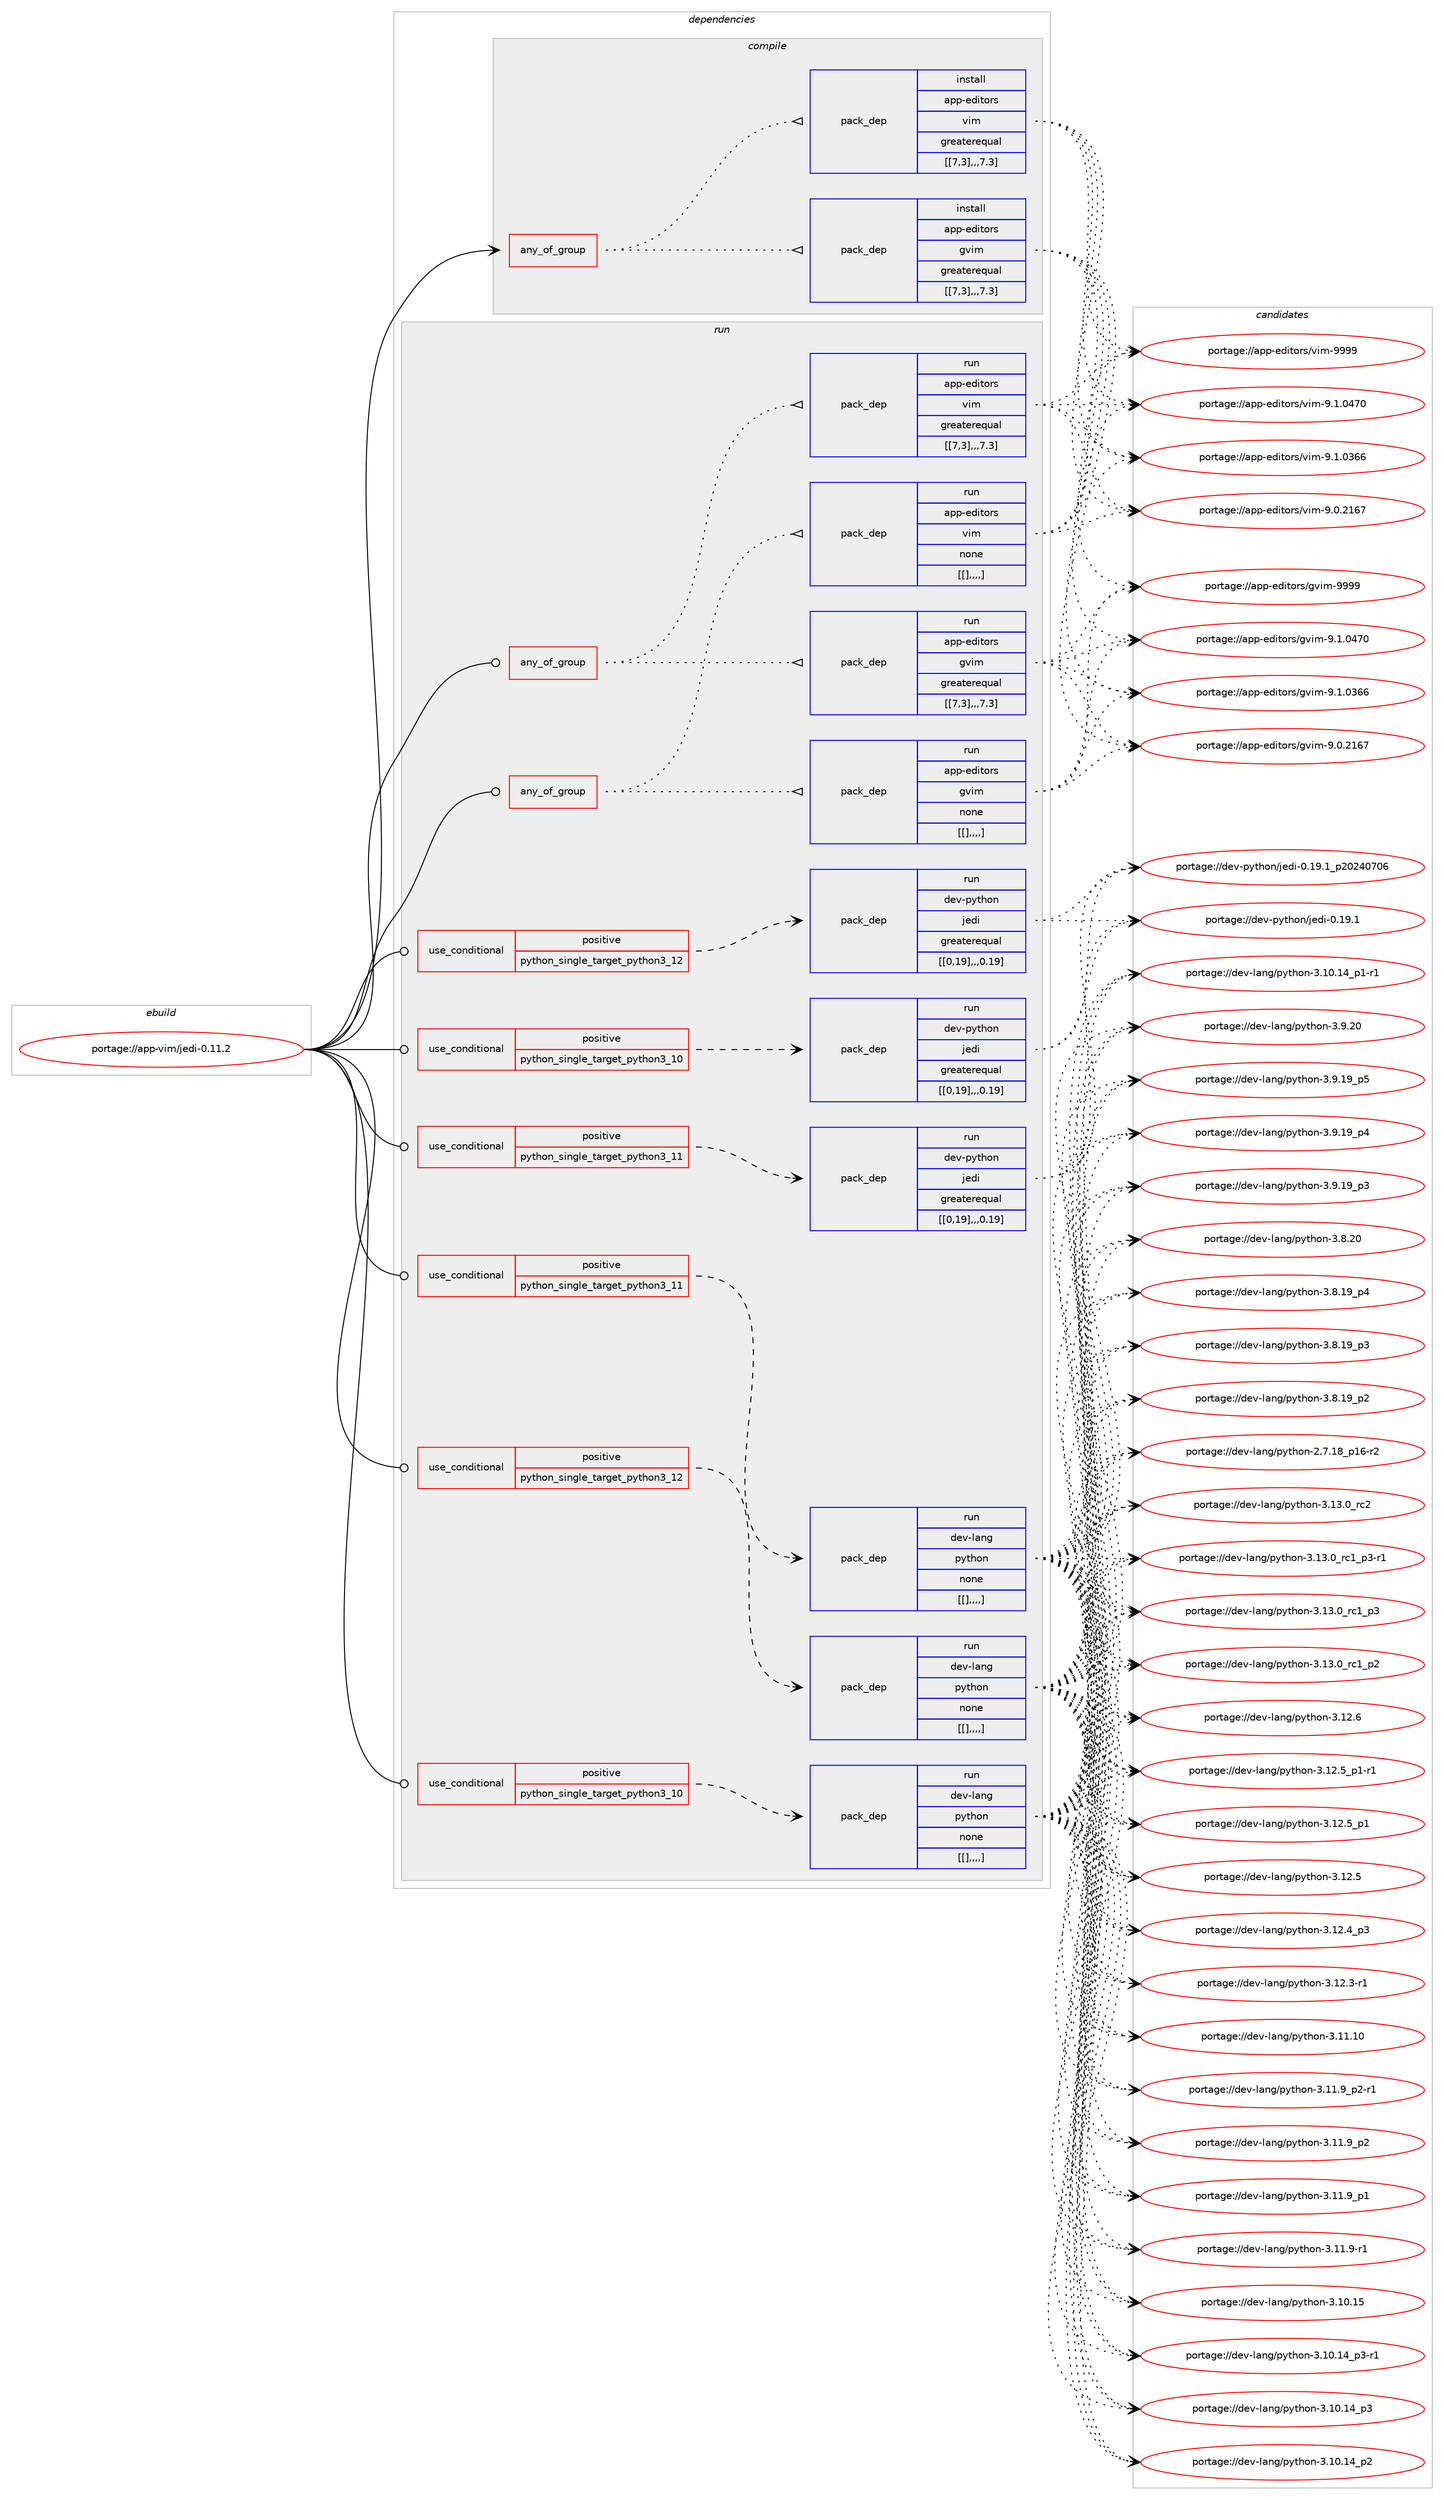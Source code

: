 digraph prolog {

# *************
# Graph options
# *************

newrank=true;
concentrate=true;
compound=true;
graph [rankdir=LR,fontname=Helvetica,fontsize=10,ranksep=1.5];#, ranksep=2.5, nodesep=0.2];
edge  [arrowhead=vee];
node  [fontname=Helvetica,fontsize=10];

# **********
# The ebuild
# **********

subgraph cluster_leftcol {
color=gray;
label=<<i>ebuild</i>>;
id [label="portage://app-vim/jedi-0.11.2", color=red, width=4, href="../app-vim/jedi-0.11.2.svg"];
}

# ****************
# The dependencies
# ****************

subgraph cluster_midcol {
color=gray;
label=<<i>dependencies</i>>;
subgraph cluster_compile {
fillcolor="#eeeeee";
style=filled;
label=<<i>compile</i>>;
subgraph any616 {
dependency61565 [label=<<TABLE BORDER="0" CELLBORDER="1" CELLSPACING="0" CELLPADDING="4"><TR><TD CELLPADDING="10">any_of_group</TD></TR></TABLE>>, shape=none, color=red];subgraph pack44422 {
dependency61566 [label=<<TABLE BORDER="0" CELLBORDER="1" CELLSPACING="0" CELLPADDING="4" WIDTH="220"><TR><TD ROWSPAN="6" CELLPADDING="30">pack_dep</TD></TR><TR><TD WIDTH="110">install</TD></TR><TR><TD>app-editors</TD></TR><TR><TD>vim</TD></TR><TR><TD>greaterequal</TD></TR><TR><TD>[[7,3],,,7.3]</TD></TR></TABLE>>, shape=none, color=blue];
}
dependency61565:e -> dependency61566:w [weight=20,style="dotted",arrowhead="oinv"];
subgraph pack44423 {
dependency61567 [label=<<TABLE BORDER="0" CELLBORDER="1" CELLSPACING="0" CELLPADDING="4" WIDTH="220"><TR><TD ROWSPAN="6" CELLPADDING="30">pack_dep</TD></TR><TR><TD WIDTH="110">install</TD></TR><TR><TD>app-editors</TD></TR><TR><TD>gvim</TD></TR><TR><TD>greaterequal</TD></TR><TR><TD>[[7,3],,,7.3]</TD></TR></TABLE>>, shape=none, color=blue];
}
dependency61565:e -> dependency61567:w [weight=20,style="dotted",arrowhead="oinv"];
}
id:e -> dependency61565:w [weight=20,style="solid",arrowhead="vee"];
}
subgraph cluster_compileandrun {
fillcolor="#eeeeee";
style=filled;
label=<<i>compile and run</i>>;
}
subgraph cluster_run {
fillcolor="#eeeeee";
style=filled;
label=<<i>run</i>>;
subgraph any617 {
dependency61568 [label=<<TABLE BORDER="0" CELLBORDER="1" CELLSPACING="0" CELLPADDING="4"><TR><TD CELLPADDING="10">any_of_group</TD></TR></TABLE>>, shape=none, color=red];subgraph pack44424 {
dependency61569 [label=<<TABLE BORDER="0" CELLBORDER="1" CELLSPACING="0" CELLPADDING="4" WIDTH="220"><TR><TD ROWSPAN="6" CELLPADDING="30">pack_dep</TD></TR><TR><TD WIDTH="110">run</TD></TR><TR><TD>app-editors</TD></TR><TR><TD>vim</TD></TR><TR><TD>greaterequal</TD></TR><TR><TD>[[7,3],,,7.3]</TD></TR></TABLE>>, shape=none, color=blue];
}
dependency61568:e -> dependency61569:w [weight=20,style="dotted",arrowhead="oinv"];
subgraph pack44425 {
dependency61570 [label=<<TABLE BORDER="0" CELLBORDER="1" CELLSPACING="0" CELLPADDING="4" WIDTH="220"><TR><TD ROWSPAN="6" CELLPADDING="30">pack_dep</TD></TR><TR><TD WIDTH="110">run</TD></TR><TR><TD>app-editors</TD></TR><TR><TD>gvim</TD></TR><TR><TD>greaterequal</TD></TR><TR><TD>[[7,3],,,7.3]</TD></TR></TABLE>>, shape=none, color=blue];
}
dependency61568:e -> dependency61570:w [weight=20,style="dotted",arrowhead="oinv"];
}
id:e -> dependency61568:w [weight=20,style="solid",arrowhead="odot"];
subgraph any618 {
dependency61571 [label=<<TABLE BORDER="0" CELLBORDER="1" CELLSPACING="0" CELLPADDING="4"><TR><TD CELLPADDING="10">any_of_group</TD></TR></TABLE>>, shape=none, color=red];subgraph pack44426 {
dependency61572 [label=<<TABLE BORDER="0" CELLBORDER="1" CELLSPACING="0" CELLPADDING="4" WIDTH="220"><TR><TD ROWSPAN="6" CELLPADDING="30">pack_dep</TD></TR><TR><TD WIDTH="110">run</TD></TR><TR><TD>app-editors</TD></TR><TR><TD>vim</TD></TR><TR><TD>none</TD></TR><TR><TD>[[],,,,]</TD></TR></TABLE>>, shape=none, color=blue];
}
dependency61571:e -> dependency61572:w [weight=20,style="dotted",arrowhead="oinv"];
subgraph pack44427 {
dependency61573 [label=<<TABLE BORDER="0" CELLBORDER="1" CELLSPACING="0" CELLPADDING="4" WIDTH="220"><TR><TD ROWSPAN="6" CELLPADDING="30">pack_dep</TD></TR><TR><TD WIDTH="110">run</TD></TR><TR><TD>app-editors</TD></TR><TR><TD>gvim</TD></TR><TR><TD>none</TD></TR><TR><TD>[[],,,,]</TD></TR></TABLE>>, shape=none, color=blue];
}
dependency61571:e -> dependency61573:w [weight=20,style="dotted",arrowhead="oinv"];
}
id:e -> dependency61571:w [weight=20,style="solid",arrowhead="odot"];
subgraph cond16458 {
dependency61574 [label=<<TABLE BORDER="0" CELLBORDER="1" CELLSPACING="0" CELLPADDING="4"><TR><TD ROWSPAN="3" CELLPADDING="10">use_conditional</TD></TR><TR><TD>positive</TD></TR><TR><TD>python_single_target_python3_10</TD></TR></TABLE>>, shape=none, color=red];
subgraph pack44428 {
dependency61575 [label=<<TABLE BORDER="0" CELLBORDER="1" CELLSPACING="0" CELLPADDING="4" WIDTH="220"><TR><TD ROWSPAN="6" CELLPADDING="30">pack_dep</TD></TR><TR><TD WIDTH="110">run</TD></TR><TR><TD>dev-lang</TD></TR><TR><TD>python</TD></TR><TR><TD>none</TD></TR><TR><TD>[[],,,,]</TD></TR></TABLE>>, shape=none, color=blue];
}
dependency61574:e -> dependency61575:w [weight=20,style="dashed",arrowhead="vee"];
}
id:e -> dependency61574:w [weight=20,style="solid",arrowhead="odot"];
subgraph cond16459 {
dependency61576 [label=<<TABLE BORDER="0" CELLBORDER="1" CELLSPACING="0" CELLPADDING="4"><TR><TD ROWSPAN="3" CELLPADDING="10">use_conditional</TD></TR><TR><TD>positive</TD></TR><TR><TD>python_single_target_python3_10</TD></TR></TABLE>>, shape=none, color=red];
subgraph pack44429 {
dependency61577 [label=<<TABLE BORDER="0" CELLBORDER="1" CELLSPACING="0" CELLPADDING="4" WIDTH="220"><TR><TD ROWSPAN="6" CELLPADDING="30">pack_dep</TD></TR><TR><TD WIDTH="110">run</TD></TR><TR><TD>dev-python</TD></TR><TR><TD>jedi</TD></TR><TR><TD>greaterequal</TD></TR><TR><TD>[[0,19],,,0.19]</TD></TR></TABLE>>, shape=none, color=blue];
}
dependency61576:e -> dependency61577:w [weight=20,style="dashed",arrowhead="vee"];
}
id:e -> dependency61576:w [weight=20,style="solid",arrowhead="odot"];
subgraph cond16460 {
dependency61578 [label=<<TABLE BORDER="0" CELLBORDER="1" CELLSPACING="0" CELLPADDING="4"><TR><TD ROWSPAN="3" CELLPADDING="10">use_conditional</TD></TR><TR><TD>positive</TD></TR><TR><TD>python_single_target_python3_11</TD></TR></TABLE>>, shape=none, color=red];
subgraph pack44430 {
dependency61579 [label=<<TABLE BORDER="0" CELLBORDER="1" CELLSPACING="0" CELLPADDING="4" WIDTH="220"><TR><TD ROWSPAN="6" CELLPADDING="30">pack_dep</TD></TR><TR><TD WIDTH="110">run</TD></TR><TR><TD>dev-lang</TD></TR><TR><TD>python</TD></TR><TR><TD>none</TD></TR><TR><TD>[[],,,,]</TD></TR></TABLE>>, shape=none, color=blue];
}
dependency61578:e -> dependency61579:w [weight=20,style="dashed",arrowhead="vee"];
}
id:e -> dependency61578:w [weight=20,style="solid",arrowhead="odot"];
subgraph cond16461 {
dependency61580 [label=<<TABLE BORDER="0" CELLBORDER="1" CELLSPACING="0" CELLPADDING="4"><TR><TD ROWSPAN="3" CELLPADDING="10">use_conditional</TD></TR><TR><TD>positive</TD></TR><TR><TD>python_single_target_python3_11</TD></TR></TABLE>>, shape=none, color=red];
subgraph pack44431 {
dependency61581 [label=<<TABLE BORDER="0" CELLBORDER="1" CELLSPACING="0" CELLPADDING="4" WIDTH="220"><TR><TD ROWSPAN="6" CELLPADDING="30">pack_dep</TD></TR><TR><TD WIDTH="110">run</TD></TR><TR><TD>dev-python</TD></TR><TR><TD>jedi</TD></TR><TR><TD>greaterequal</TD></TR><TR><TD>[[0,19],,,0.19]</TD></TR></TABLE>>, shape=none, color=blue];
}
dependency61580:e -> dependency61581:w [weight=20,style="dashed",arrowhead="vee"];
}
id:e -> dependency61580:w [weight=20,style="solid",arrowhead="odot"];
subgraph cond16462 {
dependency61582 [label=<<TABLE BORDER="0" CELLBORDER="1" CELLSPACING="0" CELLPADDING="4"><TR><TD ROWSPAN="3" CELLPADDING="10">use_conditional</TD></TR><TR><TD>positive</TD></TR><TR><TD>python_single_target_python3_12</TD></TR></TABLE>>, shape=none, color=red];
subgraph pack44432 {
dependency61583 [label=<<TABLE BORDER="0" CELLBORDER="1" CELLSPACING="0" CELLPADDING="4" WIDTH="220"><TR><TD ROWSPAN="6" CELLPADDING="30">pack_dep</TD></TR><TR><TD WIDTH="110">run</TD></TR><TR><TD>dev-lang</TD></TR><TR><TD>python</TD></TR><TR><TD>none</TD></TR><TR><TD>[[],,,,]</TD></TR></TABLE>>, shape=none, color=blue];
}
dependency61582:e -> dependency61583:w [weight=20,style="dashed",arrowhead="vee"];
}
id:e -> dependency61582:w [weight=20,style="solid",arrowhead="odot"];
subgraph cond16463 {
dependency61584 [label=<<TABLE BORDER="0" CELLBORDER="1" CELLSPACING="0" CELLPADDING="4"><TR><TD ROWSPAN="3" CELLPADDING="10">use_conditional</TD></TR><TR><TD>positive</TD></TR><TR><TD>python_single_target_python3_12</TD></TR></TABLE>>, shape=none, color=red];
subgraph pack44433 {
dependency61585 [label=<<TABLE BORDER="0" CELLBORDER="1" CELLSPACING="0" CELLPADDING="4" WIDTH="220"><TR><TD ROWSPAN="6" CELLPADDING="30">pack_dep</TD></TR><TR><TD WIDTH="110">run</TD></TR><TR><TD>dev-python</TD></TR><TR><TD>jedi</TD></TR><TR><TD>greaterequal</TD></TR><TR><TD>[[0,19],,,0.19]</TD></TR></TABLE>>, shape=none, color=blue];
}
dependency61584:e -> dependency61585:w [weight=20,style="dashed",arrowhead="vee"];
}
id:e -> dependency61584:w [weight=20,style="solid",arrowhead="odot"];
}
}

# **************
# The candidates
# **************

subgraph cluster_choices {
rank=same;
color=gray;
label=<<i>candidates</i>>;

subgraph choice44422 {
color=black;
nodesep=1;
choice9711211245101100105116111114115471181051094557575757 [label="portage://app-editors/vim-9999", color=red, width=4,href="../app-editors/vim-9999.svg"];
choice971121124510110010511611111411547118105109455746494648525548 [label="portage://app-editors/vim-9.1.0470", color=red, width=4,href="../app-editors/vim-9.1.0470.svg"];
choice971121124510110010511611111411547118105109455746494648515454 [label="portage://app-editors/vim-9.1.0366", color=red, width=4,href="../app-editors/vim-9.1.0366.svg"];
choice971121124510110010511611111411547118105109455746484650495455 [label="portage://app-editors/vim-9.0.2167", color=red, width=4,href="../app-editors/vim-9.0.2167.svg"];
dependency61566:e -> choice9711211245101100105116111114115471181051094557575757:w [style=dotted,weight="100"];
dependency61566:e -> choice971121124510110010511611111411547118105109455746494648525548:w [style=dotted,weight="100"];
dependency61566:e -> choice971121124510110010511611111411547118105109455746494648515454:w [style=dotted,weight="100"];
dependency61566:e -> choice971121124510110010511611111411547118105109455746484650495455:w [style=dotted,weight="100"];
}
subgraph choice44423 {
color=black;
nodesep=1;
choice9711211245101100105116111114115471031181051094557575757 [label="portage://app-editors/gvim-9999", color=red, width=4,href="../app-editors/gvim-9999.svg"];
choice971121124510110010511611111411547103118105109455746494648525548 [label="portage://app-editors/gvim-9.1.0470", color=red, width=4,href="../app-editors/gvim-9.1.0470.svg"];
choice971121124510110010511611111411547103118105109455746494648515454 [label="portage://app-editors/gvim-9.1.0366", color=red, width=4,href="../app-editors/gvim-9.1.0366.svg"];
choice971121124510110010511611111411547103118105109455746484650495455 [label="portage://app-editors/gvim-9.0.2167", color=red, width=4,href="../app-editors/gvim-9.0.2167.svg"];
dependency61567:e -> choice9711211245101100105116111114115471031181051094557575757:w [style=dotted,weight="100"];
dependency61567:e -> choice971121124510110010511611111411547103118105109455746494648525548:w [style=dotted,weight="100"];
dependency61567:e -> choice971121124510110010511611111411547103118105109455746494648515454:w [style=dotted,weight="100"];
dependency61567:e -> choice971121124510110010511611111411547103118105109455746484650495455:w [style=dotted,weight="100"];
}
subgraph choice44424 {
color=black;
nodesep=1;
choice9711211245101100105116111114115471181051094557575757 [label="portage://app-editors/vim-9999", color=red, width=4,href="../app-editors/vim-9999.svg"];
choice971121124510110010511611111411547118105109455746494648525548 [label="portage://app-editors/vim-9.1.0470", color=red, width=4,href="../app-editors/vim-9.1.0470.svg"];
choice971121124510110010511611111411547118105109455746494648515454 [label="portage://app-editors/vim-9.1.0366", color=red, width=4,href="../app-editors/vim-9.1.0366.svg"];
choice971121124510110010511611111411547118105109455746484650495455 [label="portage://app-editors/vim-9.0.2167", color=red, width=4,href="../app-editors/vim-9.0.2167.svg"];
dependency61569:e -> choice9711211245101100105116111114115471181051094557575757:w [style=dotted,weight="100"];
dependency61569:e -> choice971121124510110010511611111411547118105109455746494648525548:w [style=dotted,weight="100"];
dependency61569:e -> choice971121124510110010511611111411547118105109455746494648515454:w [style=dotted,weight="100"];
dependency61569:e -> choice971121124510110010511611111411547118105109455746484650495455:w [style=dotted,weight="100"];
}
subgraph choice44425 {
color=black;
nodesep=1;
choice9711211245101100105116111114115471031181051094557575757 [label="portage://app-editors/gvim-9999", color=red, width=4,href="../app-editors/gvim-9999.svg"];
choice971121124510110010511611111411547103118105109455746494648525548 [label="portage://app-editors/gvim-9.1.0470", color=red, width=4,href="../app-editors/gvim-9.1.0470.svg"];
choice971121124510110010511611111411547103118105109455746494648515454 [label="portage://app-editors/gvim-9.1.0366", color=red, width=4,href="../app-editors/gvim-9.1.0366.svg"];
choice971121124510110010511611111411547103118105109455746484650495455 [label="portage://app-editors/gvim-9.0.2167", color=red, width=4,href="../app-editors/gvim-9.0.2167.svg"];
dependency61570:e -> choice9711211245101100105116111114115471031181051094557575757:w [style=dotted,weight="100"];
dependency61570:e -> choice971121124510110010511611111411547103118105109455746494648525548:w [style=dotted,weight="100"];
dependency61570:e -> choice971121124510110010511611111411547103118105109455746494648515454:w [style=dotted,weight="100"];
dependency61570:e -> choice971121124510110010511611111411547103118105109455746484650495455:w [style=dotted,weight="100"];
}
subgraph choice44426 {
color=black;
nodesep=1;
choice9711211245101100105116111114115471181051094557575757 [label="portage://app-editors/vim-9999", color=red, width=4,href="../app-editors/vim-9999.svg"];
choice971121124510110010511611111411547118105109455746494648525548 [label="portage://app-editors/vim-9.1.0470", color=red, width=4,href="../app-editors/vim-9.1.0470.svg"];
choice971121124510110010511611111411547118105109455746494648515454 [label="portage://app-editors/vim-9.1.0366", color=red, width=4,href="../app-editors/vim-9.1.0366.svg"];
choice971121124510110010511611111411547118105109455746484650495455 [label="portage://app-editors/vim-9.0.2167", color=red, width=4,href="../app-editors/vim-9.0.2167.svg"];
dependency61572:e -> choice9711211245101100105116111114115471181051094557575757:w [style=dotted,weight="100"];
dependency61572:e -> choice971121124510110010511611111411547118105109455746494648525548:w [style=dotted,weight="100"];
dependency61572:e -> choice971121124510110010511611111411547118105109455746494648515454:w [style=dotted,weight="100"];
dependency61572:e -> choice971121124510110010511611111411547118105109455746484650495455:w [style=dotted,weight="100"];
}
subgraph choice44427 {
color=black;
nodesep=1;
choice9711211245101100105116111114115471031181051094557575757 [label="portage://app-editors/gvim-9999", color=red, width=4,href="../app-editors/gvim-9999.svg"];
choice971121124510110010511611111411547103118105109455746494648525548 [label="portage://app-editors/gvim-9.1.0470", color=red, width=4,href="../app-editors/gvim-9.1.0470.svg"];
choice971121124510110010511611111411547103118105109455746494648515454 [label="portage://app-editors/gvim-9.1.0366", color=red, width=4,href="../app-editors/gvim-9.1.0366.svg"];
choice971121124510110010511611111411547103118105109455746484650495455 [label="portage://app-editors/gvim-9.0.2167", color=red, width=4,href="../app-editors/gvim-9.0.2167.svg"];
dependency61573:e -> choice9711211245101100105116111114115471031181051094557575757:w [style=dotted,weight="100"];
dependency61573:e -> choice971121124510110010511611111411547103118105109455746494648525548:w [style=dotted,weight="100"];
dependency61573:e -> choice971121124510110010511611111411547103118105109455746494648515454:w [style=dotted,weight="100"];
dependency61573:e -> choice971121124510110010511611111411547103118105109455746484650495455:w [style=dotted,weight="100"];
}
subgraph choice44428 {
color=black;
nodesep=1;
choice10010111845108971101034711212111610411111045514649514648951149950 [label="portage://dev-lang/python-3.13.0_rc2", color=red, width=4,href="../dev-lang/python-3.13.0_rc2.svg"];
choice1001011184510897110103471121211161041111104551464951464895114994995112514511449 [label="portage://dev-lang/python-3.13.0_rc1_p3-r1", color=red, width=4,href="../dev-lang/python-3.13.0_rc1_p3-r1.svg"];
choice100101118451089711010347112121116104111110455146495146489511499499511251 [label="portage://dev-lang/python-3.13.0_rc1_p3", color=red, width=4,href="../dev-lang/python-3.13.0_rc1_p3.svg"];
choice100101118451089711010347112121116104111110455146495146489511499499511250 [label="portage://dev-lang/python-3.13.0_rc1_p2", color=red, width=4,href="../dev-lang/python-3.13.0_rc1_p2.svg"];
choice10010111845108971101034711212111610411111045514649504654 [label="portage://dev-lang/python-3.12.6", color=red, width=4,href="../dev-lang/python-3.12.6.svg"];
choice1001011184510897110103471121211161041111104551464950465395112494511449 [label="portage://dev-lang/python-3.12.5_p1-r1", color=red, width=4,href="../dev-lang/python-3.12.5_p1-r1.svg"];
choice100101118451089711010347112121116104111110455146495046539511249 [label="portage://dev-lang/python-3.12.5_p1", color=red, width=4,href="../dev-lang/python-3.12.5_p1.svg"];
choice10010111845108971101034711212111610411111045514649504653 [label="portage://dev-lang/python-3.12.5", color=red, width=4,href="../dev-lang/python-3.12.5.svg"];
choice100101118451089711010347112121116104111110455146495046529511251 [label="portage://dev-lang/python-3.12.4_p3", color=red, width=4,href="../dev-lang/python-3.12.4_p3.svg"];
choice100101118451089711010347112121116104111110455146495046514511449 [label="portage://dev-lang/python-3.12.3-r1", color=red, width=4,href="../dev-lang/python-3.12.3-r1.svg"];
choice1001011184510897110103471121211161041111104551464949464948 [label="portage://dev-lang/python-3.11.10", color=red, width=4,href="../dev-lang/python-3.11.10.svg"];
choice1001011184510897110103471121211161041111104551464949465795112504511449 [label="portage://dev-lang/python-3.11.9_p2-r1", color=red, width=4,href="../dev-lang/python-3.11.9_p2-r1.svg"];
choice100101118451089711010347112121116104111110455146494946579511250 [label="portage://dev-lang/python-3.11.9_p2", color=red, width=4,href="../dev-lang/python-3.11.9_p2.svg"];
choice100101118451089711010347112121116104111110455146494946579511249 [label="portage://dev-lang/python-3.11.9_p1", color=red, width=4,href="../dev-lang/python-3.11.9_p1.svg"];
choice100101118451089711010347112121116104111110455146494946574511449 [label="portage://dev-lang/python-3.11.9-r1", color=red, width=4,href="../dev-lang/python-3.11.9-r1.svg"];
choice1001011184510897110103471121211161041111104551464948464953 [label="portage://dev-lang/python-3.10.15", color=red, width=4,href="../dev-lang/python-3.10.15.svg"];
choice100101118451089711010347112121116104111110455146494846495295112514511449 [label="portage://dev-lang/python-3.10.14_p3-r1", color=red, width=4,href="../dev-lang/python-3.10.14_p3-r1.svg"];
choice10010111845108971101034711212111610411111045514649484649529511251 [label="portage://dev-lang/python-3.10.14_p3", color=red, width=4,href="../dev-lang/python-3.10.14_p3.svg"];
choice10010111845108971101034711212111610411111045514649484649529511250 [label="portage://dev-lang/python-3.10.14_p2", color=red, width=4,href="../dev-lang/python-3.10.14_p2.svg"];
choice100101118451089711010347112121116104111110455146494846495295112494511449 [label="portage://dev-lang/python-3.10.14_p1-r1", color=red, width=4,href="../dev-lang/python-3.10.14_p1-r1.svg"];
choice10010111845108971101034711212111610411111045514657465048 [label="portage://dev-lang/python-3.9.20", color=red, width=4,href="../dev-lang/python-3.9.20.svg"];
choice100101118451089711010347112121116104111110455146574649579511253 [label="portage://dev-lang/python-3.9.19_p5", color=red, width=4,href="../dev-lang/python-3.9.19_p5.svg"];
choice100101118451089711010347112121116104111110455146574649579511252 [label="portage://dev-lang/python-3.9.19_p4", color=red, width=4,href="../dev-lang/python-3.9.19_p4.svg"];
choice100101118451089711010347112121116104111110455146574649579511251 [label="portage://dev-lang/python-3.9.19_p3", color=red, width=4,href="../dev-lang/python-3.9.19_p3.svg"];
choice10010111845108971101034711212111610411111045514656465048 [label="portage://dev-lang/python-3.8.20", color=red, width=4,href="../dev-lang/python-3.8.20.svg"];
choice100101118451089711010347112121116104111110455146564649579511252 [label="portage://dev-lang/python-3.8.19_p4", color=red, width=4,href="../dev-lang/python-3.8.19_p4.svg"];
choice100101118451089711010347112121116104111110455146564649579511251 [label="portage://dev-lang/python-3.8.19_p3", color=red, width=4,href="../dev-lang/python-3.8.19_p3.svg"];
choice100101118451089711010347112121116104111110455146564649579511250 [label="portage://dev-lang/python-3.8.19_p2", color=red, width=4,href="../dev-lang/python-3.8.19_p2.svg"];
choice100101118451089711010347112121116104111110455046554649569511249544511450 [label="portage://dev-lang/python-2.7.18_p16-r2", color=red, width=4,href="../dev-lang/python-2.7.18_p16-r2.svg"];
dependency61575:e -> choice10010111845108971101034711212111610411111045514649514648951149950:w [style=dotted,weight="100"];
dependency61575:e -> choice1001011184510897110103471121211161041111104551464951464895114994995112514511449:w [style=dotted,weight="100"];
dependency61575:e -> choice100101118451089711010347112121116104111110455146495146489511499499511251:w [style=dotted,weight="100"];
dependency61575:e -> choice100101118451089711010347112121116104111110455146495146489511499499511250:w [style=dotted,weight="100"];
dependency61575:e -> choice10010111845108971101034711212111610411111045514649504654:w [style=dotted,weight="100"];
dependency61575:e -> choice1001011184510897110103471121211161041111104551464950465395112494511449:w [style=dotted,weight="100"];
dependency61575:e -> choice100101118451089711010347112121116104111110455146495046539511249:w [style=dotted,weight="100"];
dependency61575:e -> choice10010111845108971101034711212111610411111045514649504653:w [style=dotted,weight="100"];
dependency61575:e -> choice100101118451089711010347112121116104111110455146495046529511251:w [style=dotted,weight="100"];
dependency61575:e -> choice100101118451089711010347112121116104111110455146495046514511449:w [style=dotted,weight="100"];
dependency61575:e -> choice1001011184510897110103471121211161041111104551464949464948:w [style=dotted,weight="100"];
dependency61575:e -> choice1001011184510897110103471121211161041111104551464949465795112504511449:w [style=dotted,weight="100"];
dependency61575:e -> choice100101118451089711010347112121116104111110455146494946579511250:w [style=dotted,weight="100"];
dependency61575:e -> choice100101118451089711010347112121116104111110455146494946579511249:w [style=dotted,weight="100"];
dependency61575:e -> choice100101118451089711010347112121116104111110455146494946574511449:w [style=dotted,weight="100"];
dependency61575:e -> choice1001011184510897110103471121211161041111104551464948464953:w [style=dotted,weight="100"];
dependency61575:e -> choice100101118451089711010347112121116104111110455146494846495295112514511449:w [style=dotted,weight="100"];
dependency61575:e -> choice10010111845108971101034711212111610411111045514649484649529511251:w [style=dotted,weight="100"];
dependency61575:e -> choice10010111845108971101034711212111610411111045514649484649529511250:w [style=dotted,weight="100"];
dependency61575:e -> choice100101118451089711010347112121116104111110455146494846495295112494511449:w [style=dotted,weight="100"];
dependency61575:e -> choice10010111845108971101034711212111610411111045514657465048:w [style=dotted,weight="100"];
dependency61575:e -> choice100101118451089711010347112121116104111110455146574649579511253:w [style=dotted,weight="100"];
dependency61575:e -> choice100101118451089711010347112121116104111110455146574649579511252:w [style=dotted,weight="100"];
dependency61575:e -> choice100101118451089711010347112121116104111110455146574649579511251:w [style=dotted,weight="100"];
dependency61575:e -> choice10010111845108971101034711212111610411111045514656465048:w [style=dotted,weight="100"];
dependency61575:e -> choice100101118451089711010347112121116104111110455146564649579511252:w [style=dotted,weight="100"];
dependency61575:e -> choice100101118451089711010347112121116104111110455146564649579511251:w [style=dotted,weight="100"];
dependency61575:e -> choice100101118451089711010347112121116104111110455146564649579511250:w [style=dotted,weight="100"];
dependency61575:e -> choice100101118451089711010347112121116104111110455046554649569511249544511450:w [style=dotted,weight="100"];
}
subgraph choice44429 {
color=black;
nodesep=1;
choice100101118451121211161041111104710610110010545484649574649951125048505248554854 [label="portage://dev-python/jedi-0.19.1_p20240706", color=red, width=4,href="../dev-python/jedi-0.19.1_p20240706.svg"];
choice100101118451121211161041111104710610110010545484649574649 [label="portage://dev-python/jedi-0.19.1", color=red, width=4,href="../dev-python/jedi-0.19.1.svg"];
dependency61577:e -> choice100101118451121211161041111104710610110010545484649574649951125048505248554854:w [style=dotted,weight="100"];
dependency61577:e -> choice100101118451121211161041111104710610110010545484649574649:w [style=dotted,weight="100"];
}
subgraph choice44430 {
color=black;
nodesep=1;
choice10010111845108971101034711212111610411111045514649514648951149950 [label="portage://dev-lang/python-3.13.0_rc2", color=red, width=4,href="../dev-lang/python-3.13.0_rc2.svg"];
choice1001011184510897110103471121211161041111104551464951464895114994995112514511449 [label="portage://dev-lang/python-3.13.0_rc1_p3-r1", color=red, width=4,href="../dev-lang/python-3.13.0_rc1_p3-r1.svg"];
choice100101118451089711010347112121116104111110455146495146489511499499511251 [label="portage://dev-lang/python-3.13.0_rc1_p3", color=red, width=4,href="../dev-lang/python-3.13.0_rc1_p3.svg"];
choice100101118451089711010347112121116104111110455146495146489511499499511250 [label="portage://dev-lang/python-3.13.0_rc1_p2", color=red, width=4,href="../dev-lang/python-3.13.0_rc1_p2.svg"];
choice10010111845108971101034711212111610411111045514649504654 [label="portage://dev-lang/python-3.12.6", color=red, width=4,href="../dev-lang/python-3.12.6.svg"];
choice1001011184510897110103471121211161041111104551464950465395112494511449 [label="portage://dev-lang/python-3.12.5_p1-r1", color=red, width=4,href="../dev-lang/python-3.12.5_p1-r1.svg"];
choice100101118451089711010347112121116104111110455146495046539511249 [label="portage://dev-lang/python-3.12.5_p1", color=red, width=4,href="../dev-lang/python-3.12.5_p1.svg"];
choice10010111845108971101034711212111610411111045514649504653 [label="portage://dev-lang/python-3.12.5", color=red, width=4,href="../dev-lang/python-3.12.5.svg"];
choice100101118451089711010347112121116104111110455146495046529511251 [label="portage://dev-lang/python-3.12.4_p3", color=red, width=4,href="../dev-lang/python-3.12.4_p3.svg"];
choice100101118451089711010347112121116104111110455146495046514511449 [label="portage://dev-lang/python-3.12.3-r1", color=red, width=4,href="../dev-lang/python-3.12.3-r1.svg"];
choice1001011184510897110103471121211161041111104551464949464948 [label="portage://dev-lang/python-3.11.10", color=red, width=4,href="../dev-lang/python-3.11.10.svg"];
choice1001011184510897110103471121211161041111104551464949465795112504511449 [label="portage://dev-lang/python-3.11.9_p2-r1", color=red, width=4,href="../dev-lang/python-3.11.9_p2-r1.svg"];
choice100101118451089711010347112121116104111110455146494946579511250 [label="portage://dev-lang/python-3.11.9_p2", color=red, width=4,href="../dev-lang/python-3.11.9_p2.svg"];
choice100101118451089711010347112121116104111110455146494946579511249 [label="portage://dev-lang/python-3.11.9_p1", color=red, width=4,href="../dev-lang/python-3.11.9_p1.svg"];
choice100101118451089711010347112121116104111110455146494946574511449 [label="portage://dev-lang/python-3.11.9-r1", color=red, width=4,href="../dev-lang/python-3.11.9-r1.svg"];
choice1001011184510897110103471121211161041111104551464948464953 [label="portage://dev-lang/python-3.10.15", color=red, width=4,href="../dev-lang/python-3.10.15.svg"];
choice100101118451089711010347112121116104111110455146494846495295112514511449 [label="portage://dev-lang/python-3.10.14_p3-r1", color=red, width=4,href="../dev-lang/python-3.10.14_p3-r1.svg"];
choice10010111845108971101034711212111610411111045514649484649529511251 [label="portage://dev-lang/python-3.10.14_p3", color=red, width=4,href="../dev-lang/python-3.10.14_p3.svg"];
choice10010111845108971101034711212111610411111045514649484649529511250 [label="portage://dev-lang/python-3.10.14_p2", color=red, width=4,href="../dev-lang/python-3.10.14_p2.svg"];
choice100101118451089711010347112121116104111110455146494846495295112494511449 [label="portage://dev-lang/python-3.10.14_p1-r1", color=red, width=4,href="../dev-lang/python-3.10.14_p1-r1.svg"];
choice10010111845108971101034711212111610411111045514657465048 [label="portage://dev-lang/python-3.9.20", color=red, width=4,href="../dev-lang/python-3.9.20.svg"];
choice100101118451089711010347112121116104111110455146574649579511253 [label="portage://dev-lang/python-3.9.19_p5", color=red, width=4,href="../dev-lang/python-3.9.19_p5.svg"];
choice100101118451089711010347112121116104111110455146574649579511252 [label="portage://dev-lang/python-3.9.19_p4", color=red, width=4,href="../dev-lang/python-3.9.19_p4.svg"];
choice100101118451089711010347112121116104111110455146574649579511251 [label="portage://dev-lang/python-3.9.19_p3", color=red, width=4,href="../dev-lang/python-3.9.19_p3.svg"];
choice10010111845108971101034711212111610411111045514656465048 [label="portage://dev-lang/python-3.8.20", color=red, width=4,href="../dev-lang/python-3.8.20.svg"];
choice100101118451089711010347112121116104111110455146564649579511252 [label="portage://dev-lang/python-3.8.19_p4", color=red, width=4,href="../dev-lang/python-3.8.19_p4.svg"];
choice100101118451089711010347112121116104111110455146564649579511251 [label="portage://dev-lang/python-3.8.19_p3", color=red, width=4,href="../dev-lang/python-3.8.19_p3.svg"];
choice100101118451089711010347112121116104111110455146564649579511250 [label="portage://dev-lang/python-3.8.19_p2", color=red, width=4,href="../dev-lang/python-3.8.19_p2.svg"];
choice100101118451089711010347112121116104111110455046554649569511249544511450 [label="portage://dev-lang/python-2.7.18_p16-r2", color=red, width=4,href="../dev-lang/python-2.7.18_p16-r2.svg"];
dependency61579:e -> choice10010111845108971101034711212111610411111045514649514648951149950:w [style=dotted,weight="100"];
dependency61579:e -> choice1001011184510897110103471121211161041111104551464951464895114994995112514511449:w [style=dotted,weight="100"];
dependency61579:e -> choice100101118451089711010347112121116104111110455146495146489511499499511251:w [style=dotted,weight="100"];
dependency61579:e -> choice100101118451089711010347112121116104111110455146495146489511499499511250:w [style=dotted,weight="100"];
dependency61579:e -> choice10010111845108971101034711212111610411111045514649504654:w [style=dotted,weight="100"];
dependency61579:e -> choice1001011184510897110103471121211161041111104551464950465395112494511449:w [style=dotted,weight="100"];
dependency61579:e -> choice100101118451089711010347112121116104111110455146495046539511249:w [style=dotted,weight="100"];
dependency61579:e -> choice10010111845108971101034711212111610411111045514649504653:w [style=dotted,weight="100"];
dependency61579:e -> choice100101118451089711010347112121116104111110455146495046529511251:w [style=dotted,weight="100"];
dependency61579:e -> choice100101118451089711010347112121116104111110455146495046514511449:w [style=dotted,weight="100"];
dependency61579:e -> choice1001011184510897110103471121211161041111104551464949464948:w [style=dotted,weight="100"];
dependency61579:e -> choice1001011184510897110103471121211161041111104551464949465795112504511449:w [style=dotted,weight="100"];
dependency61579:e -> choice100101118451089711010347112121116104111110455146494946579511250:w [style=dotted,weight="100"];
dependency61579:e -> choice100101118451089711010347112121116104111110455146494946579511249:w [style=dotted,weight="100"];
dependency61579:e -> choice100101118451089711010347112121116104111110455146494946574511449:w [style=dotted,weight="100"];
dependency61579:e -> choice1001011184510897110103471121211161041111104551464948464953:w [style=dotted,weight="100"];
dependency61579:e -> choice100101118451089711010347112121116104111110455146494846495295112514511449:w [style=dotted,weight="100"];
dependency61579:e -> choice10010111845108971101034711212111610411111045514649484649529511251:w [style=dotted,weight="100"];
dependency61579:e -> choice10010111845108971101034711212111610411111045514649484649529511250:w [style=dotted,weight="100"];
dependency61579:e -> choice100101118451089711010347112121116104111110455146494846495295112494511449:w [style=dotted,weight="100"];
dependency61579:e -> choice10010111845108971101034711212111610411111045514657465048:w [style=dotted,weight="100"];
dependency61579:e -> choice100101118451089711010347112121116104111110455146574649579511253:w [style=dotted,weight="100"];
dependency61579:e -> choice100101118451089711010347112121116104111110455146574649579511252:w [style=dotted,weight="100"];
dependency61579:e -> choice100101118451089711010347112121116104111110455146574649579511251:w [style=dotted,weight="100"];
dependency61579:e -> choice10010111845108971101034711212111610411111045514656465048:w [style=dotted,weight="100"];
dependency61579:e -> choice100101118451089711010347112121116104111110455146564649579511252:w [style=dotted,weight="100"];
dependency61579:e -> choice100101118451089711010347112121116104111110455146564649579511251:w [style=dotted,weight="100"];
dependency61579:e -> choice100101118451089711010347112121116104111110455146564649579511250:w [style=dotted,weight="100"];
dependency61579:e -> choice100101118451089711010347112121116104111110455046554649569511249544511450:w [style=dotted,weight="100"];
}
subgraph choice44431 {
color=black;
nodesep=1;
choice100101118451121211161041111104710610110010545484649574649951125048505248554854 [label="portage://dev-python/jedi-0.19.1_p20240706", color=red, width=4,href="../dev-python/jedi-0.19.1_p20240706.svg"];
choice100101118451121211161041111104710610110010545484649574649 [label="portage://dev-python/jedi-0.19.1", color=red, width=4,href="../dev-python/jedi-0.19.1.svg"];
dependency61581:e -> choice100101118451121211161041111104710610110010545484649574649951125048505248554854:w [style=dotted,weight="100"];
dependency61581:e -> choice100101118451121211161041111104710610110010545484649574649:w [style=dotted,weight="100"];
}
subgraph choice44432 {
color=black;
nodesep=1;
choice10010111845108971101034711212111610411111045514649514648951149950 [label="portage://dev-lang/python-3.13.0_rc2", color=red, width=4,href="../dev-lang/python-3.13.0_rc2.svg"];
choice1001011184510897110103471121211161041111104551464951464895114994995112514511449 [label="portage://dev-lang/python-3.13.0_rc1_p3-r1", color=red, width=4,href="../dev-lang/python-3.13.0_rc1_p3-r1.svg"];
choice100101118451089711010347112121116104111110455146495146489511499499511251 [label="portage://dev-lang/python-3.13.0_rc1_p3", color=red, width=4,href="../dev-lang/python-3.13.0_rc1_p3.svg"];
choice100101118451089711010347112121116104111110455146495146489511499499511250 [label="portage://dev-lang/python-3.13.0_rc1_p2", color=red, width=4,href="../dev-lang/python-3.13.0_rc1_p2.svg"];
choice10010111845108971101034711212111610411111045514649504654 [label="portage://dev-lang/python-3.12.6", color=red, width=4,href="../dev-lang/python-3.12.6.svg"];
choice1001011184510897110103471121211161041111104551464950465395112494511449 [label="portage://dev-lang/python-3.12.5_p1-r1", color=red, width=4,href="../dev-lang/python-3.12.5_p1-r1.svg"];
choice100101118451089711010347112121116104111110455146495046539511249 [label="portage://dev-lang/python-3.12.5_p1", color=red, width=4,href="../dev-lang/python-3.12.5_p1.svg"];
choice10010111845108971101034711212111610411111045514649504653 [label="portage://dev-lang/python-3.12.5", color=red, width=4,href="../dev-lang/python-3.12.5.svg"];
choice100101118451089711010347112121116104111110455146495046529511251 [label="portage://dev-lang/python-3.12.4_p3", color=red, width=4,href="../dev-lang/python-3.12.4_p3.svg"];
choice100101118451089711010347112121116104111110455146495046514511449 [label="portage://dev-lang/python-3.12.3-r1", color=red, width=4,href="../dev-lang/python-3.12.3-r1.svg"];
choice1001011184510897110103471121211161041111104551464949464948 [label="portage://dev-lang/python-3.11.10", color=red, width=4,href="../dev-lang/python-3.11.10.svg"];
choice1001011184510897110103471121211161041111104551464949465795112504511449 [label="portage://dev-lang/python-3.11.9_p2-r1", color=red, width=4,href="../dev-lang/python-3.11.9_p2-r1.svg"];
choice100101118451089711010347112121116104111110455146494946579511250 [label="portage://dev-lang/python-3.11.9_p2", color=red, width=4,href="../dev-lang/python-3.11.9_p2.svg"];
choice100101118451089711010347112121116104111110455146494946579511249 [label="portage://dev-lang/python-3.11.9_p1", color=red, width=4,href="../dev-lang/python-3.11.9_p1.svg"];
choice100101118451089711010347112121116104111110455146494946574511449 [label="portage://dev-lang/python-3.11.9-r1", color=red, width=4,href="../dev-lang/python-3.11.9-r1.svg"];
choice1001011184510897110103471121211161041111104551464948464953 [label="portage://dev-lang/python-3.10.15", color=red, width=4,href="../dev-lang/python-3.10.15.svg"];
choice100101118451089711010347112121116104111110455146494846495295112514511449 [label="portage://dev-lang/python-3.10.14_p3-r1", color=red, width=4,href="../dev-lang/python-3.10.14_p3-r1.svg"];
choice10010111845108971101034711212111610411111045514649484649529511251 [label="portage://dev-lang/python-3.10.14_p3", color=red, width=4,href="../dev-lang/python-3.10.14_p3.svg"];
choice10010111845108971101034711212111610411111045514649484649529511250 [label="portage://dev-lang/python-3.10.14_p2", color=red, width=4,href="../dev-lang/python-3.10.14_p2.svg"];
choice100101118451089711010347112121116104111110455146494846495295112494511449 [label="portage://dev-lang/python-3.10.14_p1-r1", color=red, width=4,href="../dev-lang/python-3.10.14_p1-r1.svg"];
choice10010111845108971101034711212111610411111045514657465048 [label="portage://dev-lang/python-3.9.20", color=red, width=4,href="../dev-lang/python-3.9.20.svg"];
choice100101118451089711010347112121116104111110455146574649579511253 [label="portage://dev-lang/python-3.9.19_p5", color=red, width=4,href="../dev-lang/python-3.9.19_p5.svg"];
choice100101118451089711010347112121116104111110455146574649579511252 [label="portage://dev-lang/python-3.9.19_p4", color=red, width=4,href="../dev-lang/python-3.9.19_p4.svg"];
choice100101118451089711010347112121116104111110455146574649579511251 [label="portage://dev-lang/python-3.9.19_p3", color=red, width=4,href="../dev-lang/python-3.9.19_p3.svg"];
choice10010111845108971101034711212111610411111045514656465048 [label="portage://dev-lang/python-3.8.20", color=red, width=4,href="../dev-lang/python-3.8.20.svg"];
choice100101118451089711010347112121116104111110455146564649579511252 [label="portage://dev-lang/python-3.8.19_p4", color=red, width=4,href="../dev-lang/python-3.8.19_p4.svg"];
choice100101118451089711010347112121116104111110455146564649579511251 [label="portage://dev-lang/python-3.8.19_p3", color=red, width=4,href="../dev-lang/python-3.8.19_p3.svg"];
choice100101118451089711010347112121116104111110455146564649579511250 [label="portage://dev-lang/python-3.8.19_p2", color=red, width=4,href="../dev-lang/python-3.8.19_p2.svg"];
choice100101118451089711010347112121116104111110455046554649569511249544511450 [label="portage://dev-lang/python-2.7.18_p16-r2", color=red, width=4,href="../dev-lang/python-2.7.18_p16-r2.svg"];
dependency61583:e -> choice10010111845108971101034711212111610411111045514649514648951149950:w [style=dotted,weight="100"];
dependency61583:e -> choice1001011184510897110103471121211161041111104551464951464895114994995112514511449:w [style=dotted,weight="100"];
dependency61583:e -> choice100101118451089711010347112121116104111110455146495146489511499499511251:w [style=dotted,weight="100"];
dependency61583:e -> choice100101118451089711010347112121116104111110455146495146489511499499511250:w [style=dotted,weight="100"];
dependency61583:e -> choice10010111845108971101034711212111610411111045514649504654:w [style=dotted,weight="100"];
dependency61583:e -> choice1001011184510897110103471121211161041111104551464950465395112494511449:w [style=dotted,weight="100"];
dependency61583:e -> choice100101118451089711010347112121116104111110455146495046539511249:w [style=dotted,weight="100"];
dependency61583:e -> choice10010111845108971101034711212111610411111045514649504653:w [style=dotted,weight="100"];
dependency61583:e -> choice100101118451089711010347112121116104111110455146495046529511251:w [style=dotted,weight="100"];
dependency61583:e -> choice100101118451089711010347112121116104111110455146495046514511449:w [style=dotted,weight="100"];
dependency61583:e -> choice1001011184510897110103471121211161041111104551464949464948:w [style=dotted,weight="100"];
dependency61583:e -> choice1001011184510897110103471121211161041111104551464949465795112504511449:w [style=dotted,weight="100"];
dependency61583:e -> choice100101118451089711010347112121116104111110455146494946579511250:w [style=dotted,weight="100"];
dependency61583:e -> choice100101118451089711010347112121116104111110455146494946579511249:w [style=dotted,weight="100"];
dependency61583:e -> choice100101118451089711010347112121116104111110455146494946574511449:w [style=dotted,weight="100"];
dependency61583:e -> choice1001011184510897110103471121211161041111104551464948464953:w [style=dotted,weight="100"];
dependency61583:e -> choice100101118451089711010347112121116104111110455146494846495295112514511449:w [style=dotted,weight="100"];
dependency61583:e -> choice10010111845108971101034711212111610411111045514649484649529511251:w [style=dotted,weight="100"];
dependency61583:e -> choice10010111845108971101034711212111610411111045514649484649529511250:w [style=dotted,weight="100"];
dependency61583:e -> choice100101118451089711010347112121116104111110455146494846495295112494511449:w [style=dotted,weight="100"];
dependency61583:e -> choice10010111845108971101034711212111610411111045514657465048:w [style=dotted,weight="100"];
dependency61583:e -> choice100101118451089711010347112121116104111110455146574649579511253:w [style=dotted,weight="100"];
dependency61583:e -> choice100101118451089711010347112121116104111110455146574649579511252:w [style=dotted,weight="100"];
dependency61583:e -> choice100101118451089711010347112121116104111110455146574649579511251:w [style=dotted,weight="100"];
dependency61583:e -> choice10010111845108971101034711212111610411111045514656465048:w [style=dotted,weight="100"];
dependency61583:e -> choice100101118451089711010347112121116104111110455146564649579511252:w [style=dotted,weight="100"];
dependency61583:e -> choice100101118451089711010347112121116104111110455146564649579511251:w [style=dotted,weight="100"];
dependency61583:e -> choice100101118451089711010347112121116104111110455146564649579511250:w [style=dotted,weight="100"];
dependency61583:e -> choice100101118451089711010347112121116104111110455046554649569511249544511450:w [style=dotted,weight="100"];
}
subgraph choice44433 {
color=black;
nodesep=1;
choice100101118451121211161041111104710610110010545484649574649951125048505248554854 [label="portage://dev-python/jedi-0.19.1_p20240706", color=red, width=4,href="../dev-python/jedi-0.19.1_p20240706.svg"];
choice100101118451121211161041111104710610110010545484649574649 [label="portage://dev-python/jedi-0.19.1", color=red, width=4,href="../dev-python/jedi-0.19.1.svg"];
dependency61585:e -> choice100101118451121211161041111104710610110010545484649574649951125048505248554854:w [style=dotted,weight="100"];
dependency61585:e -> choice100101118451121211161041111104710610110010545484649574649:w [style=dotted,weight="100"];
}
}

}
